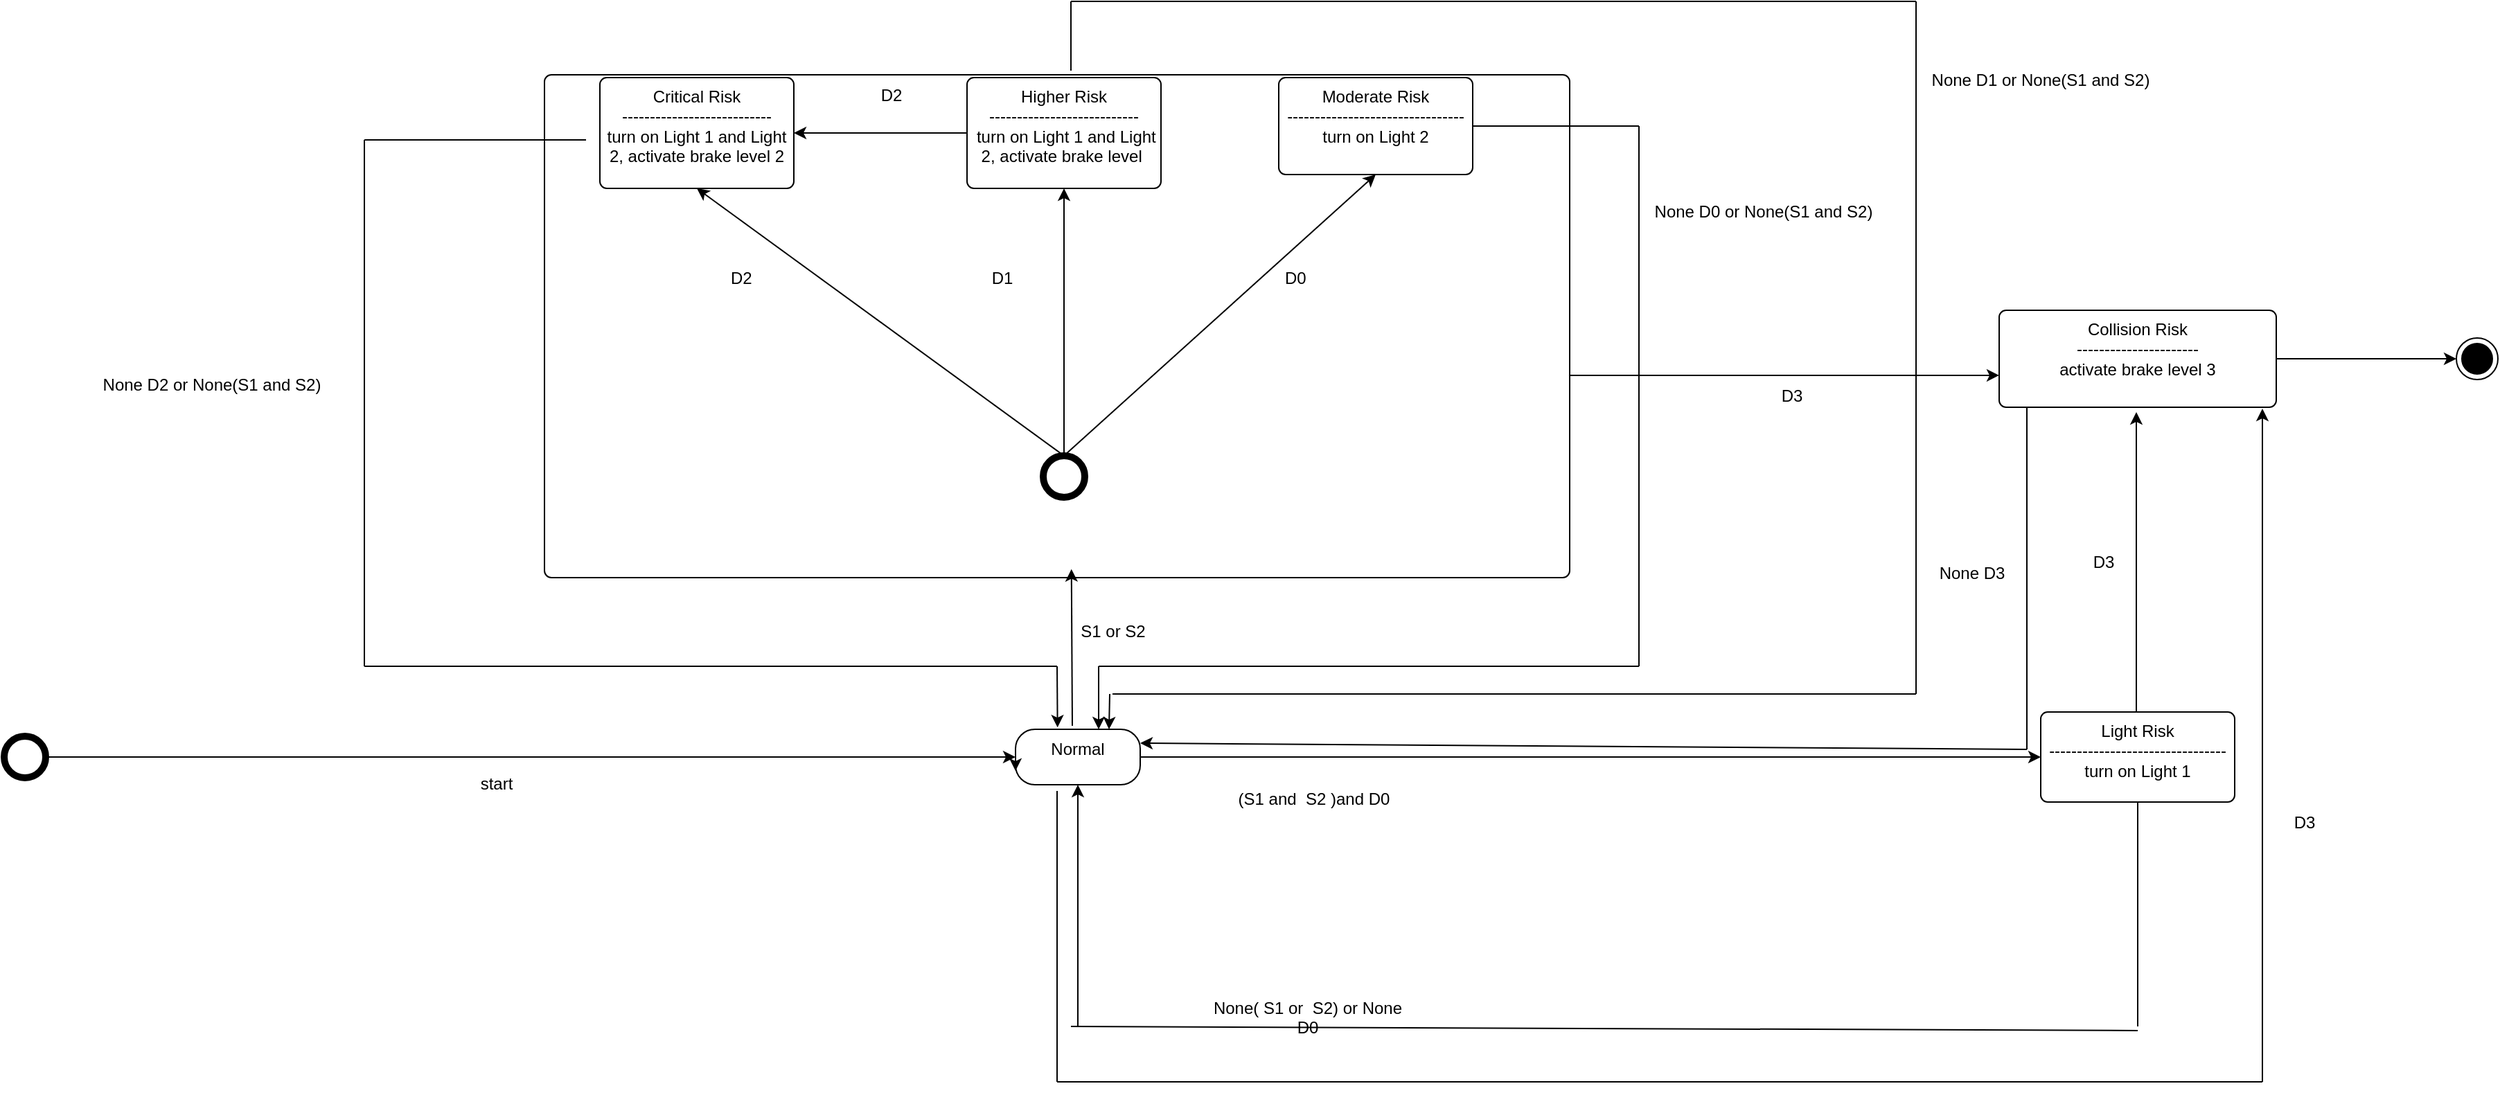 <mxfile version="24.7.17">
  <diagram name="Page-1" id="58cdce13-f638-feb5-8d6f-7d28b1aa9fa0">
    <mxGraphModel dx="3149" dy="1103" grid="1" gridSize="10" guides="1" tooltips="1" connect="1" arrows="1" fold="1" page="1" pageScale="1" pageWidth="1100" pageHeight="850" background="none" math="0" shadow="0">
      <root>
        <mxCell id="0" />
        <mxCell id="1" parent="0" />
        <mxCell id="SwNctEigx0UuT4JYwxBm-1" value="" style="ellipse;html=1;shape=endState;fillColor=strokeColor;" parent="1" vertex="1">
          <mxGeometry x="930" y="293" width="30" height="30" as="geometry" />
        </mxCell>
        <mxCell id="SwNctEigx0UuT4JYwxBm-2" value="" style="shape=ellipse;html=1;dashed=0;whiteSpace=wrap;aspect=fixed;strokeWidth=5;perimeter=ellipsePerimeter;" parent="1" vertex="1">
          <mxGeometry x="-840" y="580.5" width="30" height="30" as="geometry" />
        </mxCell>
        <mxCell id="SwNctEigx0UuT4JYwxBm-39" value="" style="edgeStyle=orthogonalEdgeStyle;rounded=0;orthogonalLoop=1;jettySize=auto;html=1;" parent="1" source="SwNctEigx0UuT4JYwxBm-2" target="SwNctEigx0UuT4JYwxBm-34" edge="1">
          <mxGeometry relative="1" as="geometry">
            <mxPoint x="-430" y="595.5" as="sourcePoint" />
            <mxPoint x="-260" y="595.5" as="targetPoint" />
          </mxGeometry>
        </mxCell>
        <mxCell id="SwNctEigx0UuT4JYwxBm-83" style="edgeStyle=orthogonalEdgeStyle;rounded=0;orthogonalLoop=1;jettySize=auto;html=1;fontFamily=Helvetica;fontSize=12;fontColor=default;entryX=0;entryY=0.5;entryDx=0;entryDy=0;" parent="1" source="SwNctEigx0UuT4JYwxBm-34" target="SwNctEigx0UuT4JYwxBm-85" edge="1">
          <mxGeometry relative="1" as="geometry">
            <mxPoint x="60" y="596.75" as="targetPoint" />
            <Array as="points" />
          </mxGeometry>
        </mxCell>
        <mxCell id="SwNctEigx0UuT4JYwxBm-34" value="Normal" style="html=1;align=center;verticalAlign=top;rounded=1;absoluteArcSize=1;arcSize=28;dashed=0;whiteSpace=wrap;" parent="1" vertex="1">
          <mxGeometry x="-110" y="575.5" width="90" height="40" as="geometry" />
        </mxCell>
        <mxCell id="SwNctEigx0UuT4JYwxBm-54" value="(S1 and&amp;nbsp; S2 )and D0" style="text;html=1;align=center;verticalAlign=middle;resizable=0;points=[];autosize=1;strokeColor=none;fillColor=none;fontFamily=Helvetica;fontSize=12;fontColor=default;" parent="1" vertex="1">
          <mxGeometry x="40" y="610.5" width="130" height="30" as="geometry" />
        </mxCell>
        <mxCell id="SwNctEigx0UuT4JYwxBm-78" value="Collision Risk&lt;div&gt;----------------------&lt;/div&gt;&lt;div&gt;activate brake level 3&lt;/div&gt;" style="html=1;align=center;verticalAlign=top;rounded=1;absoluteArcSize=1;arcSize=10;dashed=0;whiteSpace=wrap;strokeColor=default;fontFamily=Helvetica;fontSize=12;fontColor=default;fillColor=default;" parent="1" vertex="1">
          <mxGeometry x="600" y="273" width="200" height="70" as="geometry" />
        </mxCell>
        <mxCell id="SwNctEigx0UuT4JYwxBm-85" value="Light Risk&lt;div&gt;--------------------------------&lt;/div&gt;&lt;div&gt;turn on Light 1&lt;/div&gt;" style="html=1;align=center;verticalAlign=top;rounded=1;absoluteArcSize=1;arcSize=10;dashed=0;whiteSpace=wrap;strokeColor=default;fontFamily=Helvetica;fontSize=12;fontColor=default;fillColor=default;" parent="1" vertex="1">
          <mxGeometry x="630" y="563" width="140" height="65" as="geometry" />
        </mxCell>
        <mxCell id="SwNctEigx0UuT4JYwxBm-94" value="D3" style="text;html=1;align=center;verticalAlign=middle;resizable=0;points=[];autosize=1;strokeColor=none;fillColor=none;fontFamily=Helvetica;fontSize=12;fontColor=default;" parent="1" vertex="1">
          <mxGeometry x="430" y="320" width="40" height="30" as="geometry" />
        </mxCell>
        <mxCell id="SwNctEigx0UuT4JYwxBm-96" value="" style="endArrow=classic;html=1;rounded=0;fontFamily=Helvetica;fontSize=12;fontColor=default;entryX=0.5;entryY=1;entryDx=0;entryDy=0;" parent="1" target="SwNctEigx0UuT4JYwxBm-34" edge="1">
          <mxGeometry width="50" height="50" relative="1" as="geometry">
            <mxPoint x="-65" y="790" as="sourcePoint" />
            <mxPoint x="-440" y="615.5" as="targetPoint" />
          </mxGeometry>
        </mxCell>
        <mxCell id="SwNctEigx0UuT4JYwxBm-97" value="" style="endArrow=none;html=1;rounded=0;fontFamily=Helvetica;fontSize=12;fontColor=default;" parent="1" edge="1">
          <mxGeometry width="50" height="50" relative="1" as="geometry">
            <mxPoint x="-70" y="790" as="sourcePoint" />
            <mxPoint x="700" y="793" as="targetPoint" />
          </mxGeometry>
        </mxCell>
        <mxCell id="SwNctEigx0UuT4JYwxBm-98" value="" style="endArrow=none;html=1;rounded=0;fontFamily=Helvetica;fontSize=12;fontColor=default;entryX=0.5;entryY=1;entryDx=0;entryDy=0;" parent="1" target="SwNctEigx0UuT4JYwxBm-85" edge="1">
          <mxGeometry width="50" height="50" relative="1" as="geometry">
            <mxPoint x="700" y="790" as="sourcePoint" />
            <mxPoint x="610" y="643" as="targetPoint" />
            <Array as="points" />
          </mxGeometry>
        </mxCell>
        <mxCell id="SwNctEigx0UuT4JYwxBm-102" value="" style="endArrow=classic;html=1;rounded=0;fontFamily=Helvetica;fontSize=12;fontColor=default;entryX=0;entryY=0.671;entryDx=0;entryDy=0;entryPerimeter=0;" parent="1" target="SwNctEigx0UuT4JYwxBm-78" edge="1">
          <mxGeometry width="50" height="50" relative="1" as="geometry">
            <mxPoint x="281" y="320" as="sourcePoint" />
            <mxPoint x="510" y="313" as="targetPoint" />
          </mxGeometry>
        </mxCell>
        <mxCell id="SwNctEigx0UuT4JYwxBm-103" value="start" style="text;html=1;align=center;verticalAlign=middle;resizable=0;points=[];autosize=1;strokeColor=none;fillColor=none;fontFamily=Helvetica;fontSize=12;fontColor=default;" parent="1" vertex="1">
          <mxGeometry x="-510" y="600" width="50" height="30" as="geometry" />
        </mxCell>
        <mxCell id="SwNctEigx0UuT4JYwxBm-104" style="edgeStyle=orthogonalEdgeStyle;rounded=0;orthogonalLoop=1;jettySize=auto;html=1;exitX=0;exitY=0.5;exitDx=0;exitDy=0;entryX=0;entryY=0.75;entryDx=0;entryDy=0;fontFamily=Helvetica;fontSize=12;fontColor=default;" parent="1" source="SwNctEigx0UuT4JYwxBm-34" target="SwNctEigx0UuT4JYwxBm-34" edge="1">
          <mxGeometry relative="1" as="geometry" />
        </mxCell>
        <mxCell id="SwNctEigx0UuT4JYwxBm-105" value="&lt;span style=&quot;color: rgba(0, 0, 0, 0); font-family: monospace; font-size: 0px; text-align: start; text-wrap-mode: nowrap;&quot;&gt;%3CmxGraphModel%3E%3Croot%3E%3CmxCell%20id%3D%220%22%2F%3E%3CmxCell%20id%3D%221%22%20parent%3D%220%22%2F%3E%3CmxCell%20id%3D%222%22%20style%3D%22edgeStyle%3DorthogonalEdgeStyle%3Brounded%3D0%3BorthogonalLoop%3D1%3BjettySize%3Dauto%3Bhtml%3D1%3BentryX%3D0.5%3BentryY%3D1%3BentryDx%3D0%3BentryDy%3D0%3BfontFamily%3DHelvetica%3BfontSize%3D12%3BfontColor%3Ddefault%3B%22%20edge%3D%221%22%20target%3D%229%22%20parent%3D%221%22%3E%3CmxGeometry%20relative%3D%221%22%20as%3D%22geometry%22%3E%3CmxPoint%20x%3D%22405%22%20y%3D%22290%22%20as%3D%22sourcePoint%22%2F%3E%3C%2FmxGeometry%3E%3C%2FmxCell%3E%3CmxCell%20id%3D%223%22%20value%3D%22(S1%20or%20S2%20)and%20D0%22%20style%3D%22text%3Bhtml%3D1%3Balign%3Dcenter%3BverticalAlign%3Dmiddle%3Bresizable%3D0%3Bpoints%3D%5B%5D%3Bautosize%3D1%3BstrokeColor%3Dnone%3BfillColor%3Dnone%3BfontFamily%3DHelvetica%3BfontSize%3D12%3BfontColor%3Ddefault%3B%22%20vertex%3D%221%22%20parent%3D%221%22%3E%3CmxGeometry%20x%3D%22500%22%20y%3D%22240%22%20width%3D%22120%22%20height%3D%2230%22%20as%3D%22geometry%22%2F%3E%3C%2FmxCell%3E%3CmxCell%20id%3D%224%22%20value%3D%22(S1%20or%20S2%20)and%20D1%22%20style%3D%22text%3Bhtml%3D1%3Balign%3Dcenter%3BverticalAlign%3Dmiddle%3Bresizable%3D0%3Bpoints%3D%5B%5D%3Bautosize%3D1%3BstrokeColor%3Dnone%3BfillColor%3Dnone%3BfontFamily%3DHelvetica%3BfontSize%3D12%3BfontColor%3Ddefault%3B%22%20vertex%3D%221%22%20parent%3D%221%22%3E%3CmxGeometry%20x%3D%22290%22%20y%3D%22190%22%20width%3D%22120%22%20height%3D%2230%22%20as%3D%22geometry%22%2F%3E%3C%2FmxCell%3E%3CmxCell%20id%3D%225%22%20value%3D%22(S1%20or%20S2%20)and%20D2%22%20style%3D%22text%3Bhtml%3D1%3Balign%3Dcenter%3BverticalAlign%3Dmiddle%3Bresizable%3D0%3Bpoints%3D%5B%5D%3Bautosize%3D1%3BstrokeColor%3Dnone%3BfillColor%3Dnone%3BfontFamily%3DHelvetica%3BfontSize%3D12%3BfontColor%3Ddefault%3B%22%20vertex%3D%221%22%20parent%3D%221%22%3E%3CmxGeometry%20x%3D%2280%22%20y%3D%22250%22%20width%3D%22120%22%20height%3D%2230%22%20as%3D%22geometry%22%2F%3E%3C%2FmxCell%3E%3CmxCell%20id%3D%226%22%20value%3D%22Critical%20Risk%26lt%3Bdiv%26gt%3B---------------------------%26lt%3B%2Fdiv%26gt%3B%26lt%3Bdiv%26gt%3Bturn%20on%20Light%201%20and%20Light%202%2C%20activate%20brake%20level%202%26lt%3B%2Fdiv%26gt%3B%22%20style%3D%22html%3D1%3Balign%3Dcenter%3BverticalAlign%3Dtop%3Brounded%3D1%3BabsoluteArcSize%3D1%3BarcSize%3D10%3Bdashed%3D0%3BwhiteSpace%3Dwrap%3BstrokeColor%3Ddefault%3BfontFamily%3DHelvetica%3BfontSize%3D12%3BfontColor%3Ddefault%3BfillColor%3Ddefault%3B%22%20vertex%3D%221%22%20parent%3D%221%22%3E%3CmxGeometry%20x%3D%2230%22%20y%3D%2290%22%20width%3D%22140%22%20height%3D%2280%22%20as%3D%22geometry%22%2F%3E%3C%2FmxCell%3E%3CmxCell%20id%3D%227%22%20value%3D%22Moderate%20Risk%26lt%3Bdiv%26gt%3B--------------------------------%26lt%3B%2Fdiv%26gt%3B%26lt%3Bdiv%26gt%3Bturn%20on%20Light%202%26lt%3B%2Fdiv%26gt%3B%22%20style%3D%22html%3D1%3Balign%3Dcenter%3BverticalAlign%3Dtop%3Brounded%3D1%3BabsoluteArcSize%3D1%3BarcSize%3D10%3Bdashed%3D0%3BwhiteSpace%3Dwrap%3BstrokeColor%3Ddefault%3BfontFamily%3DHelvetica%3BfontSize%3D12%3BfontColor%3Ddefault%3BfillColor%3Ddefault%3B%22%20vertex%3D%221%22%20parent%3D%221%22%3E%3CmxGeometry%20x%3D%22590%22%20y%3D%2288%22%20width%3D%22140%22%20height%3D%2270%22%20as%3D%22geometry%22%2F%3E%3C%2FmxCell%3E%3CmxCell%20id%3D%228%22%20style%3D%22edgeStyle%3DorthogonalEdgeStyle%3Brounded%3D0%3BorthogonalLoop%3D1%3BjettySize%3Dauto%3Bhtml%3D1%3BentryX%3D1%3BentryY%3D0.5%3BentryDx%3D0%3BentryDy%3D0%3BfontFamily%3DHelvetica%3BfontSize%3D12%3BfontColor%3Ddefault%3B%22%20edge%3D%221%22%20source%3D%229%22%20target%3D%226%22%20parent%3D%221%22%3E%3CmxGeometry%20relative%3D%221%22%20as%3D%22geometry%22%2F%3E%3C%2FmxCell%3E%3CmxCell%20id%3D%229%22%20value%3D%22Higher%20Risk%26lt%3Bdiv%26gt%3B---------------------------%26lt%3B%2Fdiv%26gt%3B%26lt%3Bdiv%26gt%3B%26amp%3Bnbsp%3Bturn%20on%20Light%201%20and%20Light%202%2C%20activate%20brake%20level%26amp%3Bnbsp%3B%26lt%3B%2Fdiv%26gt%3B%22%20style%3D%22html%3D1%3Balign%3Dcenter%3BverticalAlign%3Dtop%3Brounded%3D1%3BabsoluteArcSize%3D1%3BarcSize%3D10%3Bdashed%3D0%3BwhiteSpace%3Dwrap%3BstrokeColor%3Ddefault%3BfontFamily%3DHelvetica%3BfontSize%3D12%3BfontColor%3Ddefault%3BfillColor%3Ddefault%3B%22%20vertex%3D%221%22%20parent%3D%221%22%3E%3CmxGeometry%20x%3D%22335%22%20y%3D%2290%22%20width%3D%22140%22%20height%3D%2280%22%20as%3D%22geometry%22%2F%3E%3C%2FmxCell%3E%3CmxCell%20id%3D%2210%22%20value%3D%22%22%20style%3D%22endArrow%3Dclassic%3Bhtml%3D1%3Brounded%3D0%3BfontFamily%3DHelvetica%3BfontSize%3D12%3BfontColor%3Ddefault%3BentryX%3D0.5%3BentryY%3D1%3BentryDx%3D0%3BentryDy%3D0%3B%22%20edge%3D%221%22%20target%3D%227%22%20parent%3D%221%22%3E%3CmxGeometry%20width%3D%2250%22%20height%3D%2250%22%20relative%3D%221%22%20as%3D%22geometry%22%3E%3CmxPoint%20x%3D%22480%22%20y%3D%22300%22%20as%3D%22sourcePoint%22%2F%3E%3CmxPoint%20x%3D%22760%22%20y%3D%22220%22%20as%3D%22targetPoint%22%2F%3E%3C%2FmxGeometry%3E%3C%2FmxCell%3E%3CmxCell%20id%3D%2211%22%20value%3D%22D3%22%20style%3D%22text%3Bhtml%3D1%3Balign%3Dcenter%3BverticalAlign%3Dmiddle%3Bresizable%3D0%3Bpoints%3D%5B%5D%3Bautosize%3D1%3BstrokeColor%3Dnone%3BfillColor%3Dnone%3BfontFamily%3DHelvetica%3BfontSize%3D12%3BfontColor%3Ddefault%3B%22%20vertex%3D%221%22%20parent%3D%221%22%3E%3CmxGeometry%20x%3D%22750%22%20y%3D%22250%22%20width%3D%2240%22%20height%3D%2230%22%20as%3D%22geometry%22%2F%3E%3C%2FmxCell%3E%3CmxCell%20id%3D%2212%22%20value%3D%22%22%20style%3D%22endArrow%3Dclassic%3Bhtml%3D1%3Brounded%3D0%3BfontFamily%3DHelvetica%3BfontSize%3D12%3BfontColor%3Ddefault%3BentryX%3D0.5%3BentryY%3D1%3BentryDx%3D0%3BentryDy%3D0%3B%22%20edge%3D%221%22%20target%3D%226%22%20parent%3D%221%22%3E%3CmxGeometry%20width%3D%2250%22%20height%3D%2250%22%20relative%3D%221%22%20as%3D%22geometry%22%3E%3CmxPoint%20x%3D%22320%22%20y%3D%22300%22%20as%3D%22sourcePoint%22%2F%3E%3CmxPoint%20x%3D%22330%22%20y%3D%22290%22%20as%3D%22targetPoint%22%2F%3E%3C%2FmxGeometry%3E%3C%2FmxCell%3E%3CmxCell%20id%3D%2213%22%20value%3D%22D2%22%20style%3D%22text%3Bhtml%3D1%3Balign%3Dcenter%3BverticalAlign%3Dmiddle%3Bresizable%3D0%3Bpoints%3D%5B%5D%3Bautosize%3D1%3BstrokeColor%3Dnone%3BfillColor%3Dnone%3BfontFamily%3DHelvetica%3BfontSize%3D12%3BfontColor%3Ddefault%3B%22%20vertex%3D%221%22%20parent%3D%221%22%3E%3CmxGeometry%20x%3D%22220%22%20y%3D%2288%22%20width%3D%2240%22%20height%3D%2230%22%20as%3D%22geometry%22%2F%3E%3C%2FmxCell%3E%3C%2Froot%3E%3C%2FmxGraphModel%3E&lt;/span&gt;" style="html=1;align=center;verticalAlign=top;rounded=1;absoluteArcSize=1;arcSize=10;dashed=0;whiteSpace=wrap;strokeColor=default;fontFamily=Helvetica;fontSize=12;fontColor=default;fillColor=default;" parent="1" vertex="1">
          <mxGeometry x="-450" y="103" width="740" height="363" as="geometry" />
        </mxCell>
        <mxCell id="SwNctEigx0UuT4JYwxBm-107" value="&amp;nbsp;D0" style="text;html=1;align=center;verticalAlign=middle;resizable=0;points=[];autosize=1;strokeColor=none;fillColor=none;fontFamily=Helvetica;fontSize=12;fontColor=default;" parent="1" vertex="1">
          <mxGeometry x="70" y="235" width="40" height="30" as="geometry" />
        </mxCell>
        <mxCell id="SwNctEigx0UuT4JYwxBm-108" value="D1" style="text;html=1;align=center;verticalAlign=middle;resizable=0;points=[];autosize=1;strokeColor=none;fillColor=none;fontFamily=Helvetica;fontSize=12;fontColor=default;" parent="1" vertex="1">
          <mxGeometry x="-140" y="235" width="40" height="30" as="geometry" />
        </mxCell>
        <mxCell id="SwNctEigx0UuT4JYwxBm-109" value="&amp;nbsp;D2" style="text;html=1;align=center;verticalAlign=middle;resizable=0;points=[];autosize=1;strokeColor=none;fillColor=none;fontFamily=Helvetica;fontSize=12;fontColor=default;" parent="1" vertex="1">
          <mxGeometry x="-330" y="235" width="40" height="30" as="geometry" />
        </mxCell>
        <mxCell id="SwNctEigx0UuT4JYwxBm-110" value="Critical Risk&lt;div&gt;---------------------------&lt;/div&gt;&lt;div&gt;turn on Light 1 and Light 2, activate brake level 2&lt;/div&gt;" style="html=1;align=center;verticalAlign=top;rounded=1;absoluteArcSize=1;arcSize=10;dashed=0;whiteSpace=wrap;strokeColor=default;fontFamily=Helvetica;fontSize=12;fontColor=default;fillColor=default;" parent="1" vertex="1">
          <mxGeometry x="-410" y="105" width="140" height="80" as="geometry" />
        </mxCell>
        <mxCell id="SwNctEigx0UuT4JYwxBm-111" value="Moderate Risk&lt;div&gt;--------------------------------&lt;/div&gt;&lt;div&gt;turn on Light 2&lt;/div&gt;" style="html=1;align=center;verticalAlign=top;rounded=1;absoluteArcSize=1;arcSize=10;dashed=0;whiteSpace=wrap;strokeColor=default;fontFamily=Helvetica;fontSize=12;fontColor=default;fillColor=default;" parent="1" vertex="1">
          <mxGeometry x="80" y="105" width="140" height="70" as="geometry" />
        </mxCell>
        <mxCell id="SwNctEigx0UuT4JYwxBm-112" style="edgeStyle=orthogonalEdgeStyle;rounded=0;orthogonalLoop=1;jettySize=auto;html=1;entryX=1;entryY=0.5;entryDx=0;entryDy=0;fontFamily=Helvetica;fontSize=12;fontColor=default;" parent="1" source="SwNctEigx0UuT4JYwxBm-113" target="SwNctEigx0UuT4JYwxBm-110" edge="1">
          <mxGeometry relative="1" as="geometry" />
        </mxCell>
        <mxCell id="SwNctEigx0UuT4JYwxBm-113" value="Higher Risk&lt;div&gt;---------------------------&lt;/div&gt;&lt;div&gt;&amp;nbsp;turn on Light 1 and Light 2, activate brake level&amp;nbsp;&lt;/div&gt;" style="html=1;align=center;verticalAlign=top;rounded=1;absoluteArcSize=1;arcSize=10;dashed=0;whiteSpace=wrap;strokeColor=default;fontFamily=Helvetica;fontSize=12;fontColor=default;fillColor=default;" parent="1" vertex="1">
          <mxGeometry x="-145" y="105" width="140" height="80" as="geometry" />
        </mxCell>
        <mxCell id="SwNctEigx0UuT4JYwxBm-115" value="D3" style="text;html=1;align=center;verticalAlign=middle;resizable=0;points=[];autosize=1;strokeColor=none;fillColor=none;fontFamily=Helvetica;fontSize=12;fontColor=default;" parent="1" vertex="1">
          <mxGeometry x="655" y="440" width="40" height="30" as="geometry" />
        </mxCell>
        <mxCell id="SwNctEigx0UuT4JYwxBm-116" value="" style="endArrow=classic;html=1;rounded=0;fontFamily=Helvetica;fontSize=12;fontColor=default;entryX=0.5;entryY=1;entryDx=0;entryDy=0;exitX=0.5;exitY=0;exitDx=0;exitDy=0;" parent="1" target="SwNctEigx0UuT4JYwxBm-110" edge="1" source="SwNctEigx0UuT4JYwxBm-122">
          <mxGeometry width="50" height="50" relative="1" as="geometry">
            <mxPoint x="-80" y="373" as="sourcePoint" />
            <mxPoint x="-110" y="305" as="targetPoint" />
          </mxGeometry>
        </mxCell>
        <mxCell id="SwNctEigx0UuT4JYwxBm-117" value="D2" style="text;html=1;align=center;verticalAlign=middle;resizable=0;points=[];autosize=1;strokeColor=none;fillColor=none;fontFamily=Helvetica;fontSize=12;fontColor=default;" parent="1" vertex="1">
          <mxGeometry x="-220" y="103" width="40" height="30" as="geometry" />
        </mxCell>
        <mxCell id="SwNctEigx0UuT4JYwxBm-119" value="" style="endArrow=classic;html=1;rounded=0;fontFamily=Helvetica;fontSize=12;fontColor=default;entryX=0.5;entryY=1;entryDx=0;entryDy=0;exitX=0.5;exitY=0;exitDx=0;exitDy=0;" parent="1" source="SwNctEigx0UuT4JYwxBm-122" target="SwNctEigx0UuT4JYwxBm-113" edge="1">
          <mxGeometry width="50" height="50" relative="1" as="geometry">
            <mxPoint x="-75" y="333" as="sourcePoint" />
            <mxPoint y="333" as="targetPoint" />
          </mxGeometry>
        </mxCell>
        <mxCell id="SwNctEigx0UuT4JYwxBm-120" value="" style="endArrow=classic;html=1;rounded=0;fontFamily=Helvetica;fontSize=12;fontColor=default;entryX=0.5;entryY=1;entryDx=0;entryDy=0;exitX=0.5;exitY=0;exitDx=0;exitDy=0;" parent="1" source="SwNctEigx0UuT4JYwxBm-122" target="SwNctEigx0UuT4JYwxBm-111" edge="1">
          <mxGeometry width="50" height="50" relative="1" as="geometry">
            <mxPoint x="-70" y="333" as="sourcePoint" />
            <mxPoint x="-20" y="283" as="targetPoint" />
          </mxGeometry>
        </mxCell>
        <mxCell id="SwNctEigx0UuT4JYwxBm-123" value="" style="edgeLabel;html=1;align=center;verticalAlign=middle;resizable=0;points=[];rounded=1;dashed=1;strokeColor=default;arcSize=10;fontFamily=Helvetica;fontSize=12;fontColor=default;fillColor=default;" parent="SwNctEigx0UuT4JYwxBm-120" vertex="1" connectable="0">
          <mxGeometry x="0.367" y="-6" relative="1" as="geometry">
            <mxPoint y="1" as="offset" />
          </mxGeometry>
        </mxCell>
        <mxCell id="SwNctEigx0UuT4JYwxBm-122" value="" style="shape=ellipse;html=1;dashed=0;whiteSpace=wrap;aspect=fixed;strokeWidth=5;perimeter=ellipsePerimeter;" parent="1" vertex="1">
          <mxGeometry x="-90" y="378" width="30" height="30" as="geometry" />
        </mxCell>
        <mxCell id="SwNctEigx0UuT4JYwxBm-124" value="" style="endArrow=classic;html=1;rounded=0;fontFamily=Helvetica;fontSize=12;fontColor=default;entryX=0.514;entryY=0.983;entryDx=0;entryDy=0;entryPerimeter=0;" parent="1" target="SwNctEigx0UuT4JYwxBm-105" edge="1">
          <mxGeometry width="50" height="50" relative="1" as="geometry">
            <mxPoint x="-69" y="573" as="sourcePoint" />
            <mxPoint x="-80" y="469" as="targetPoint" />
          </mxGeometry>
        </mxCell>
        <mxCell id="SwNctEigx0UuT4JYwxBm-125" value="S1 or S2" style="text;html=1;align=center;verticalAlign=middle;resizable=0;points=[];autosize=1;strokeColor=none;fillColor=none;fontFamily=Helvetica;fontSize=12;fontColor=default;" parent="1" vertex="1">
          <mxGeometry x="-75" y="490" width="70" height="30" as="geometry" />
        </mxCell>
        <mxCell id="SwNctEigx0UuT4JYwxBm-126" value="&lt;div style=&quot;text-align: center;&quot;&gt;&lt;span style=&quot;text-wrap-mode: nowrap;&quot;&gt;None( S1 or&amp;nbsp; S2) or None D0&lt;/span&gt;&lt;/div&gt;" style="text;whiteSpace=wrap;html=1;fontFamily=Helvetica;fontSize=12;fontColor=default;" parent="1" vertex="1">
          <mxGeometry x="30" y="763" width="140" height="40" as="geometry" />
        </mxCell>
        <mxCell id="SwNctEigx0UuT4JYwxBm-127" value="" style="endArrow=classic;html=1;rounded=0;fontFamily=Helvetica;fontSize=12;fontColor=default;" parent="1" edge="1">
          <mxGeometry width="50" height="50" relative="1" as="geometry">
            <mxPoint x="699" y="563.5" as="sourcePoint" />
            <mxPoint x="699" y="346.5" as="targetPoint" />
          </mxGeometry>
        </mxCell>
        <mxCell id="SwNctEigx0UuT4JYwxBm-131" value="" style="endArrow=none;html=1;rounded=0;fontFamily=Helvetica;fontSize=12;fontColor=default;" parent="1" edge="1">
          <mxGeometry width="50" height="50" relative="1" as="geometry">
            <mxPoint x="-580" y="150" as="sourcePoint" />
            <mxPoint x="-420" y="150" as="targetPoint" />
          </mxGeometry>
        </mxCell>
        <mxCell id="SwNctEigx0UuT4JYwxBm-133" value="" style="endArrow=none;html=1;rounded=0;fontFamily=Helvetica;fontSize=12;fontColor=default;" parent="1" edge="1">
          <mxGeometry width="50" height="50" relative="1" as="geometry">
            <mxPoint x="-580" y="530" as="sourcePoint" />
            <mxPoint x="-580" y="150" as="targetPoint" />
          </mxGeometry>
        </mxCell>
        <mxCell id="SwNctEigx0UuT4JYwxBm-134" value="" style="endArrow=none;html=1;rounded=0;fontFamily=Helvetica;fontSize=12;fontColor=default;" parent="1" edge="1">
          <mxGeometry width="50" height="50" relative="1" as="geometry">
            <mxPoint x="-580" y="530" as="sourcePoint" />
            <mxPoint x="-80" y="530" as="targetPoint" />
          </mxGeometry>
        </mxCell>
        <mxCell id="SwNctEigx0UuT4JYwxBm-136" value="" style="endArrow=none;html=1;rounded=0;fontFamily=Helvetica;fontSize=12;fontColor=default;exitX=1;exitY=0.5;exitDx=0;exitDy=0;" parent="1" source="SwNctEigx0UuT4JYwxBm-111" edge="1">
          <mxGeometry width="50" height="50" relative="1" as="geometry">
            <mxPoint x="230" y="150" as="sourcePoint" />
            <mxPoint x="340" y="140" as="targetPoint" />
          </mxGeometry>
        </mxCell>
        <mxCell id="SwNctEigx0UuT4JYwxBm-137" value="" style="endArrow=none;html=1;rounded=0;fontFamily=Helvetica;fontSize=12;fontColor=default;" parent="1" edge="1">
          <mxGeometry width="50" height="50" relative="1" as="geometry">
            <mxPoint x="340" y="530" as="sourcePoint" />
            <mxPoint x="340" y="140" as="targetPoint" />
          </mxGeometry>
        </mxCell>
        <mxCell id="SwNctEigx0UuT4JYwxBm-138" value="" style="endArrow=none;html=1;rounded=0;fontFamily=Helvetica;fontSize=12;fontColor=default;exitX=0.357;exitY=1.333;exitDx=0;exitDy=0;exitPerimeter=0;" parent="1" source="SwNctEigx0UuT4JYwxBm-125" edge="1">
          <mxGeometry width="50" height="50" relative="1" as="geometry">
            <mxPoint x="-30" y="530" as="sourcePoint" />
            <mxPoint x="340" y="530" as="targetPoint" />
          </mxGeometry>
        </mxCell>
        <mxCell id="SwNctEigx0UuT4JYwxBm-139" value="" style="endArrow=classic;html=1;rounded=0;fontFamily=Helvetica;fontSize=12;fontColor=default;" parent="1" edge="1">
          <mxGeometry width="50" height="50" relative="1" as="geometry">
            <mxPoint x="-50" y="530" as="sourcePoint" />
            <mxPoint x="-50" y="575.5" as="targetPoint" />
          </mxGeometry>
        </mxCell>
        <mxCell id="SwNctEigx0UuT4JYwxBm-143" value="" style="endArrow=none;html=1;rounded=0;fontFamily=Helvetica;fontSize=12;fontColor=default;" parent="1" edge="1">
          <mxGeometry width="50" height="50" relative="1" as="geometry">
            <mxPoint x="-70" y="100" as="sourcePoint" />
            <mxPoint x="-70" y="50" as="targetPoint" />
          </mxGeometry>
        </mxCell>
        <mxCell id="SwNctEigx0UuT4JYwxBm-144" value="" style="endArrow=none;html=1;rounded=0;fontFamily=Helvetica;fontSize=12;fontColor=default;" parent="1" edge="1">
          <mxGeometry width="50" height="50" relative="1" as="geometry">
            <mxPoint x="-70" y="50" as="sourcePoint" />
            <mxPoint x="540" y="50" as="targetPoint" />
          </mxGeometry>
        </mxCell>
        <mxCell id="SwNctEigx0UuT4JYwxBm-145" value="" style="endArrow=none;html=1;rounded=0;fontFamily=Helvetica;fontSize=12;fontColor=default;" parent="1" edge="1">
          <mxGeometry width="50" height="50" relative="1" as="geometry">
            <mxPoint x="540" y="550" as="sourcePoint" />
            <mxPoint x="540" y="50" as="targetPoint" />
          </mxGeometry>
        </mxCell>
        <mxCell id="SwNctEigx0UuT4JYwxBm-147" value="" style="endArrow=classic;html=1;rounded=0;fontFamily=Helvetica;fontSize=12;fontColor=default;entryX=0.75;entryY=0;entryDx=0;entryDy=0;" parent="1" target="SwNctEigx0UuT4JYwxBm-34" edge="1">
          <mxGeometry width="50" height="50" relative="1" as="geometry">
            <mxPoint x="-42" y="550" as="sourcePoint" />
            <mxPoint x="-20" y="550" as="targetPoint" />
          </mxGeometry>
        </mxCell>
        <mxCell id="SwNctEigx0UuT4JYwxBm-148" value="" style="endArrow=none;html=1;rounded=0;fontFamily=Helvetica;fontSize=12;fontColor=default;" parent="1" edge="1">
          <mxGeometry width="50" height="50" relative="1" as="geometry">
            <mxPoint x="-40" y="550" as="sourcePoint" />
            <mxPoint x="540" y="550" as="targetPoint" />
          </mxGeometry>
        </mxCell>
        <mxCell id="SwNctEigx0UuT4JYwxBm-149" value="" style="endArrow=none;html=1;rounded=0;fontFamily=Helvetica;fontSize=12;fontColor=default;" parent="1" edge="1">
          <mxGeometry width="50" height="50" relative="1" as="geometry">
            <mxPoint x="620" y="590" as="sourcePoint" />
            <mxPoint x="620" y="343" as="targetPoint" />
          </mxGeometry>
        </mxCell>
        <mxCell id="SwNctEigx0UuT4JYwxBm-151" value="" style="endArrow=classic;html=1;rounded=0;fontFamily=Helvetica;fontSize=12;fontColor=default;entryX=1;entryY=0.25;entryDx=0;entryDy=0;" parent="1" target="SwNctEigx0UuT4JYwxBm-34" edge="1">
          <mxGeometry width="50" height="50" relative="1" as="geometry">
            <mxPoint x="620" y="590" as="sourcePoint" />
            <mxPoint x="380" y="410" as="targetPoint" />
          </mxGeometry>
        </mxCell>
        <mxCell id="SwNctEigx0UuT4JYwxBm-152" value="None D2 or None(S1 and S2)" style="text;html=1;align=center;verticalAlign=middle;whiteSpace=wrap;rounded=0;fontFamily=Helvetica;fontSize=12;fontColor=default;" parent="1" vertex="1">
          <mxGeometry x="-790" y="310" width="200" height="33" as="geometry" />
        </mxCell>
        <mxCell id="SwNctEigx0UuT4JYwxBm-153" value="None D1&lt;span style=&quot;color: rgba(0, 0, 0, 0); font-family: monospace; font-size: 0px; text-align: start; text-wrap-mode: nowrap;&quot;&gt;%3CmxGraphModel%3E%3Croot%3E%3CmxCell%20id%3D%220%22%2F%3E%3CmxCell%20id%3D%221%22%20parent%3D%220%22%2F%3E%3CmxCell%20id%3D%222%22%20value%3D%22None%20D2%20or%20None(S1%20and%20S2)%22%20style%3D%22text%3Bhtml%3D1%3Balign%3Dcenter%3BverticalAlign%3Dmiddle%3BwhiteSpace%3Dwrap%3Brounded%3D0%3BfontFamily%3DHelvetica%3BfontSize%3D12%3BfontColor%3Ddefault%3B%22%20vertex%3D%221%22%20parent%3D%221%22%3E%3CmxGeometry%20x%3D%22-790%22%20y%3D%22310%22%20width%3D%22200%22%20height%3D%2233%22%20as%3D%22geometry%22%2F%3E%3C%2FmxCell%3E%3C%2Froot%3E%3C%2FmxGraphModel%3E&lt;/span&gt;&amp;nbsp;or None(S1 and S2)" style="text;html=1;align=center;verticalAlign=middle;whiteSpace=wrap;rounded=0;fontFamily=Helvetica;fontSize=12;fontColor=default;" parent="1" vertex="1">
          <mxGeometry x="530" y="90" width="200" height="33" as="geometry" />
        </mxCell>
        <mxCell id="SwNctEigx0UuT4JYwxBm-154" value="None D0 or None(S1 and S2)" style="text;html=1;align=center;verticalAlign=middle;whiteSpace=wrap;rounded=0;fontFamily=Helvetica;fontSize=12;fontColor=default;" parent="1" vertex="1">
          <mxGeometry x="330" y="185" width="200" height="33" as="geometry" />
        </mxCell>
        <mxCell id="SwNctEigx0UuT4JYwxBm-156" value="" style="endArrow=classic;html=1;rounded=0;fontFamily=Helvetica;fontSize=12;fontColor=default;entryX=0.337;entryY=-0.035;entryDx=0;entryDy=0;entryPerimeter=0;" parent="1" target="SwNctEigx0UuT4JYwxBm-34" edge="1">
          <mxGeometry width="50" height="50" relative="1" as="geometry">
            <mxPoint x="-80" y="530" as="sourcePoint" />
            <mxPoint x="280" y="340" as="targetPoint" />
          </mxGeometry>
        </mxCell>
        <mxCell id="SwNctEigx0UuT4JYwxBm-157" style="edgeStyle=orthogonalEdgeStyle;rounded=0;orthogonalLoop=1;jettySize=auto;html=1;exitX=0.5;exitY=1;exitDx=0;exitDy=0;fontFamily=Helvetica;fontSize=12;fontColor=default;" parent="1" source="SwNctEigx0UuT4JYwxBm-153" target="SwNctEigx0UuT4JYwxBm-153" edge="1">
          <mxGeometry relative="1" as="geometry" />
        </mxCell>
        <mxCell id="SwNctEigx0UuT4JYwxBm-158" value="None D3" style="text;html=1;align=center;verticalAlign=middle;resizable=0;points=[];autosize=1;strokeColor=none;fillColor=none;fontFamily=Helvetica;fontSize=12;fontColor=default;" parent="1" vertex="1">
          <mxGeometry x="545" y="448" width="70" height="30" as="geometry" />
        </mxCell>
        <mxCell id="SwNctEigx0UuT4JYwxBm-160" value="" style="endArrow=classic;html=1;rounded=0;fontFamily=Helvetica;fontSize=12;fontColor=default;entryX=0;entryY=0.5;entryDx=0;entryDy=0;" parent="1" source="SwNctEigx0UuT4JYwxBm-78" target="SwNctEigx0UuT4JYwxBm-1" edge="1">
          <mxGeometry width="50" height="50" relative="1" as="geometry">
            <mxPoint x="800" y="358" as="sourcePoint" />
            <mxPoint x="870.711" y="308" as="targetPoint" />
          </mxGeometry>
        </mxCell>
        <mxCell id="5tP4xvJg3AqPesbUOR0G-2" value="" style="endArrow=none;html=1;rounded=0;" edge="1" parent="1">
          <mxGeometry width="50" height="50" relative="1" as="geometry">
            <mxPoint x="-80" y="830" as="sourcePoint" />
            <mxPoint x="-80" y="620" as="targetPoint" />
          </mxGeometry>
        </mxCell>
        <mxCell id="5tP4xvJg3AqPesbUOR0G-3" value="" style="endArrow=none;html=1;rounded=0;" edge="1" parent="1">
          <mxGeometry width="50" height="50" relative="1" as="geometry">
            <mxPoint x="-80" y="830" as="sourcePoint" />
            <mxPoint x="790" y="830" as="targetPoint" />
          </mxGeometry>
        </mxCell>
        <mxCell id="5tP4xvJg3AqPesbUOR0G-4" value="" style="endArrow=classic;html=1;rounded=0;" edge="1" parent="1">
          <mxGeometry width="50" height="50" relative="1" as="geometry">
            <mxPoint x="790" y="830" as="sourcePoint" />
            <mxPoint x="790" y="344" as="targetPoint" />
          </mxGeometry>
        </mxCell>
        <mxCell id="5tP4xvJg3AqPesbUOR0G-5" value="D3" style="text;html=1;align=center;verticalAlign=middle;resizable=0;points=[];autosize=1;strokeColor=none;fillColor=none;fontFamily=Helvetica;fontSize=12;fontColor=default;" vertex="1" parent="1">
          <mxGeometry x="800" y="628" width="40" height="30" as="geometry" />
        </mxCell>
      </root>
    </mxGraphModel>
  </diagram>
</mxfile>
